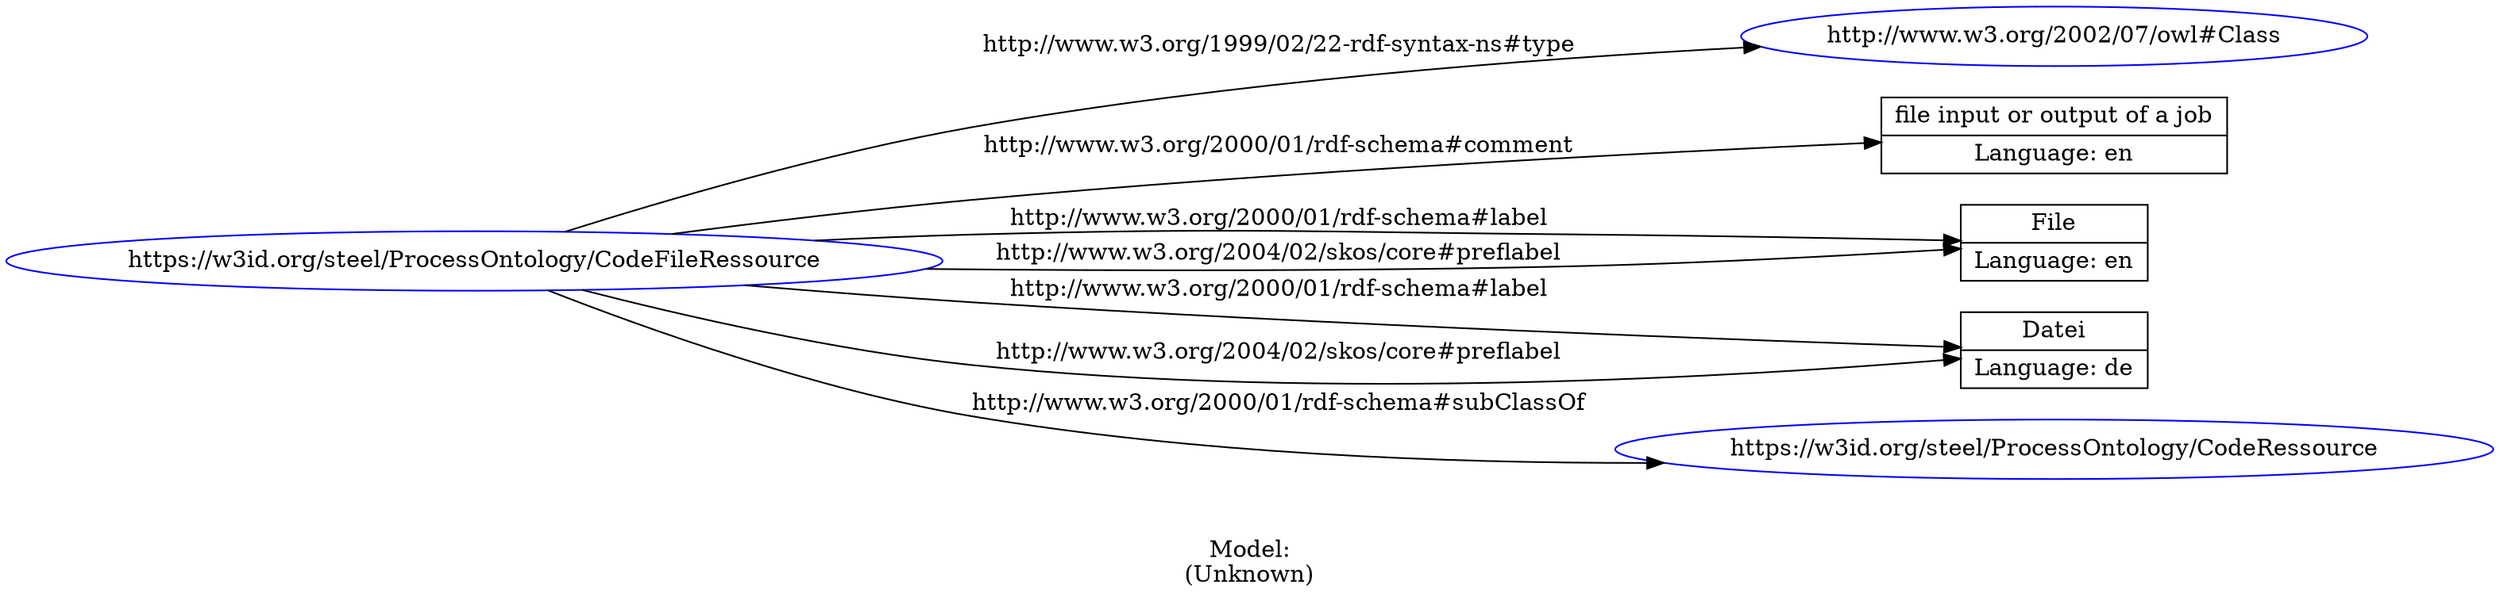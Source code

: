 digraph {
	rankdir = LR;
	charset="utf-8";

	"Rhttps://w3id.org/steel/ProcessOntology/CodeFileRessource" -> "Rhttp://www.w3.org/2002/07/owl#Class" [ label="http://www.w3.org/1999/02/22-rdf-syntax-ns#type" ];
	"Rhttps://w3id.org/steel/ProcessOntology/CodeFileRessource" -> "Lfile input or output of a job|Language: en" [ label="http://www.w3.org/2000/01/rdf-schema#comment" ];
	"Rhttps://w3id.org/steel/ProcessOntology/CodeFileRessource" -> "LFile|Language: en" [ label="http://www.w3.org/2000/01/rdf-schema#label" ];
	"Rhttps://w3id.org/steel/ProcessOntology/CodeFileRessource" -> "LDatei|Language: de" [ label="http://www.w3.org/2000/01/rdf-schema#label" ];
	"Rhttps://w3id.org/steel/ProcessOntology/CodeFileRessource" -> "Rhttps://w3id.org/steel/ProcessOntology/CodeRessource" [ label="http://www.w3.org/2000/01/rdf-schema#subClassOf" ];
	"Rhttps://w3id.org/steel/ProcessOntology/CodeFileRessource" -> "LFile|Language: en" [ label="http://www.w3.org/2004/02/skos/core#preflabel" ];
	"Rhttps://w3id.org/steel/ProcessOntology/CodeFileRessource" -> "LDatei|Language: de" [ label="http://www.w3.org/2004/02/skos/core#preflabel" ];

	// Resources
	"Rhttps://w3id.org/steel/ProcessOntology/CodeFileRessource" [ label="https://w3id.org/steel/ProcessOntology/CodeFileRessource", shape = ellipse, color = blue ];
	"Rhttp://www.w3.org/2002/07/owl#Class" [ label="http://www.w3.org/2002/07/owl#Class", shape = ellipse, color = blue ];
	"Rhttps://w3id.org/steel/ProcessOntology/CodeRessource" [ label="https://w3id.org/steel/ProcessOntology/CodeRessource", shape = ellipse, color = blue ];

	// Anonymous nodes

	// Literals
	"Lfile input or output of a job|Language: en" [ label="file input or output of a job|Language: en", shape = record ];
	"LFile|Language: en" [ label="File|Language: en", shape = record ];
	"LDatei|Language: de" [ label="Datei|Language: de", shape = record ];

	label="\n\nModel:\n(Unknown)";
}
